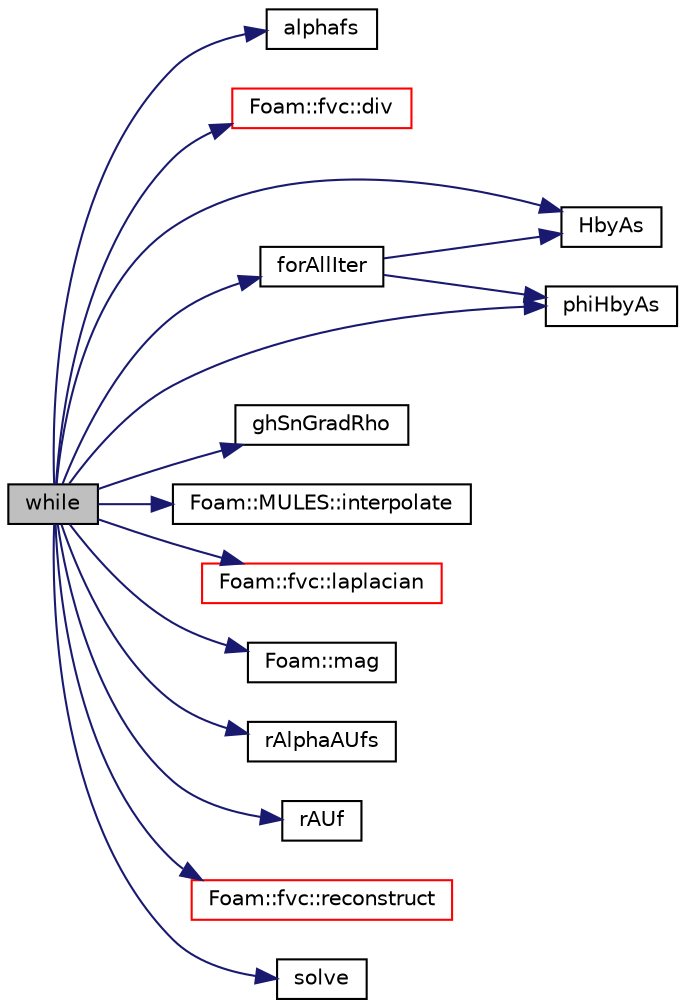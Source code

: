 digraph "while"
{
  bgcolor="transparent";
  edge [fontname="Helvetica",fontsize="10",labelfontname="Helvetica",labelfontsize="10"];
  node [fontname="Helvetica",fontsize="10",shape=record];
  rankdir="LR";
  Node1 [label="while",height=0.2,width=0.4,color="black", fillcolor="grey75", style="filled", fontcolor="black"];
  Node1 -> Node2 [color="midnightblue",fontsize="10",style="solid",fontname="Helvetica"];
  Node2 [label="alphafs",height=0.2,width=0.4,color="black",URL="$a02952.html#a219dfc23143e3ccb59927b481c40d9ab"];
  Node1 -> Node3 [color="midnightblue",fontsize="10",style="solid",fontname="Helvetica"];
  Node3 [label="Foam::fvc::div",height=0.2,width=0.4,color="red",URL="$a10709.html#a585533948ad80abfe589d920c641f251"];
  Node1 -> Node4 [color="midnightblue",fontsize="10",style="solid",fontname="Helvetica"];
  Node4 [label="forAllIter",height=0.2,width=0.4,color="black",URL="$a02949.html#aaaca96f2de03e39be860dca1ff20ef39"];
  Node4 -> Node5 [color="midnightblue",fontsize="10",style="solid",fontname="Helvetica"];
  Node5 [label="HbyAs",height=0.2,width=0.4,color="black",URL="$a02949.html#ac765066458407d55137e43ec28b04eac"];
  Node4 -> Node6 [color="midnightblue",fontsize="10",style="solid",fontname="Helvetica"];
  Node6 [label="phiHbyAs",height=0.2,width=0.4,color="black",URL="$a02949.html#ab346616b31dd9188432f3145d7d7ae2e"];
  Node1 -> Node7 [color="midnightblue",fontsize="10",style="solid",fontname="Helvetica"];
  Node7 [label="ghSnGradRho",height=0.2,width=0.4,color="black",URL="$a02949.html#a9942c1263e3a2593eeb8b3b3d83c3f9b"];
  Node1 -> Node5 [color="midnightblue",fontsize="10",style="solid",fontname="Helvetica"];
  Node1 -> Node8 [color="midnightblue",fontsize="10",style="solid",fontname="Helvetica"];
  Node8 [label="Foam::MULES::interpolate",height=0.2,width=0.4,color="black",URL="$a10733.html#a4d62f21551985d814104861e7c1d9b4f"];
  Node1 -> Node9 [color="midnightblue",fontsize="10",style="solid",fontname="Helvetica"];
  Node9 [label="Foam::fvc::laplacian",height=0.2,width=0.4,color="red",URL="$a10709.html#ac75bff389d0405149b204b0d7ac214cd"];
  Node1 -> Node10 [color="midnightblue",fontsize="10",style="solid",fontname="Helvetica"];
  Node10 [label="Foam::mag",height=0.2,width=0.4,color="black",URL="$a10675.html#a929da2a3fdcf3dacbbe0487d3a330dae"];
  Node1 -> Node6 [color="midnightblue",fontsize="10",style="solid",fontname="Helvetica"];
  Node1 -> Node11 [color="midnightblue",fontsize="10",style="solid",fontname="Helvetica"];
  Node11 [label="rAlphaAUfs",height=0.2,width=0.4,color="black",URL="$a02949.html#af40c0b71e1dd13ffada11e2458a774eb"];
  Node1 -> Node12 [color="midnightblue",fontsize="10",style="solid",fontname="Helvetica"];
  Node12 [label="rAUf",height=0.2,width=0.4,color="black",URL="$a02919.html#ae693ae4c2085edc7ebb2aac47e046b2d"];
  Node1 -> Node13 [color="midnightblue",fontsize="10",style="solid",fontname="Helvetica"];
  Node13 [label="Foam::fvc::reconstruct",height=0.2,width=0.4,color="red",URL="$a10709.html#ad8a6471328adb4cddcc0d4cedfa39ca2"];
  Node1 -> Node14 [color="midnightblue",fontsize="10",style="solid",fontname="Helvetica"];
  Node14 [label="solve",height=0.2,width=0.4,color="black",URL="$a02935.html#a63a249aff939702e1f4e9e11464c663c"];
}
